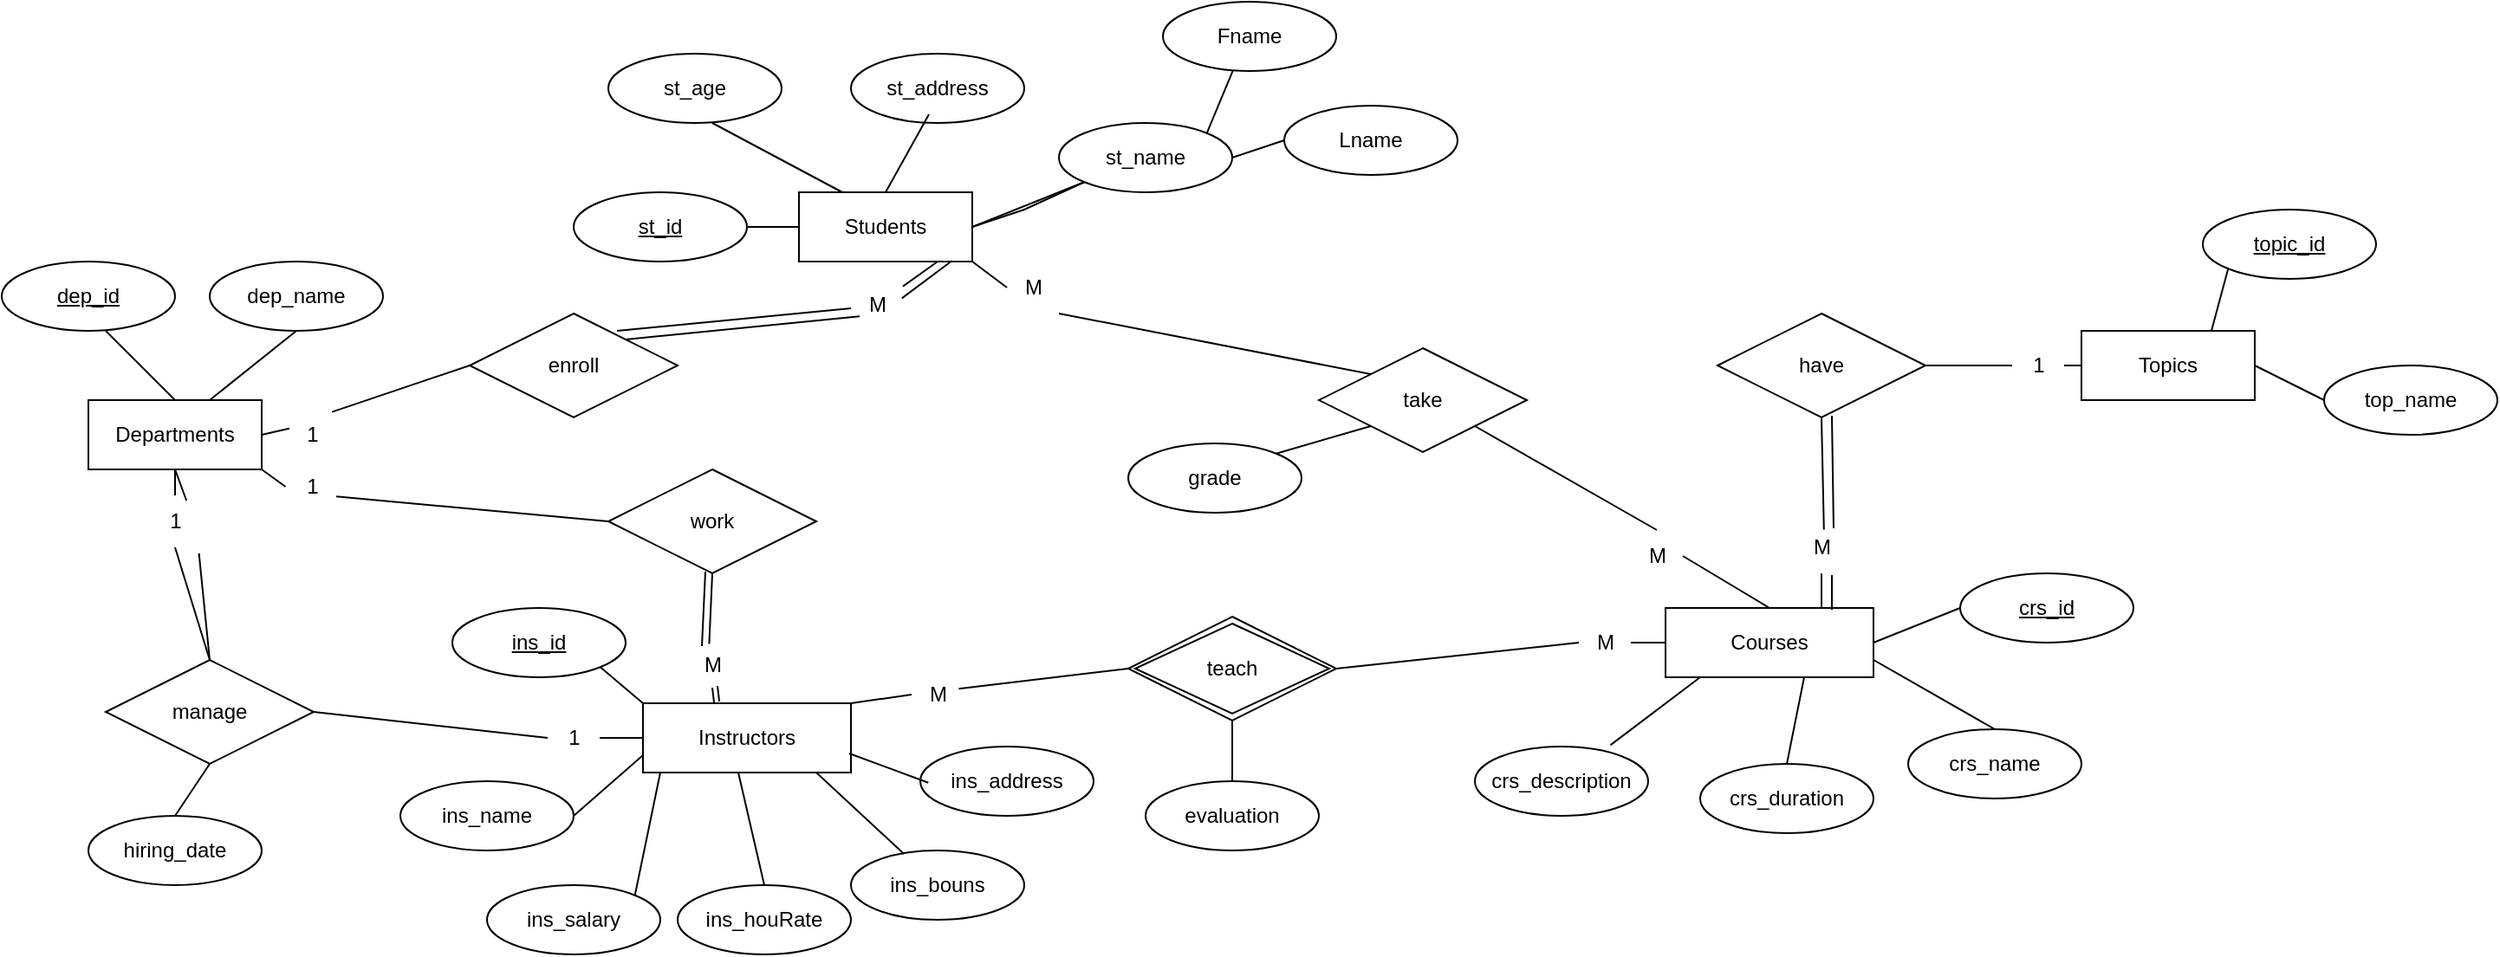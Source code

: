 <mxfile version="24.8.9">
  <diagram name="Page-1" id="51p_O6cWqJnH2EWfZuUN">
    <mxGraphModel dx="2388" dy="838" grid="1" gridSize="10" guides="1" tooltips="1" connect="1" arrows="1" fold="1" page="1" pageScale="1" pageWidth="850" pageHeight="1100" math="0" shadow="0">
      <root>
        <mxCell id="0" />
        <mxCell id="1" parent="0" />
        <mxCell id="bYFvh0067UFvD05xb2MP-1" value="Students" style="whiteSpace=wrap;html=1;align=center;" parent="1" vertex="1">
          <mxGeometry x="140" y="130" width="100" height="40" as="geometry" />
        </mxCell>
        <mxCell id="bYFvh0067UFvD05xb2MP-2" value="Departments" style="whiteSpace=wrap;html=1;align=center;" parent="1" vertex="1">
          <mxGeometry x="-270" y="250" width="100" height="40" as="geometry" />
        </mxCell>
        <mxCell id="bYFvh0067UFvD05xb2MP-5" value="st_address" style="ellipse;whiteSpace=wrap;html=1;align=center;" parent="1" vertex="1">
          <mxGeometry x="170" y="50" width="100" height="40" as="geometry" />
        </mxCell>
        <mxCell id="bYFvh0067UFvD05xb2MP-6" value="st_id" style="ellipse;whiteSpace=wrap;html=1;align=center;fontStyle=4;" parent="1" vertex="1">
          <mxGeometry x="10" y="130" width="100" height="40" as="geometry" />
        </mxCell>
        <mxCell id="bYFvh0067UFvD05xb2MP-7" value="st_name" style="ellipse;whiteSpace=wrap;html=1;align=center;" parent="1" vertex="1">
          <mxGeometry x="290" y="90" width="100" height="40" as="geometry" />
        </mxCell>
        <mxCell id="bYFvh0067UFvD05xb2MP-8" value="Fname" style="ellipse;whiteSpace=wrap;html=1;align=center;" parent="1" vertex="1">
          <mxGeometry x="350" y="20" width="100" height="40" as="geometry" />
        </mxCell>
        <mxCell id="bYFvh0067UFvD05xb2MP-9" value="Lname" style="ellipse;whiteSpace=wrap;html=1;align=center;" parent="1" vertex="1">
          <mxGeometry x="420" y="80" width="100" height="40" as="geometry" />
        </mxCell>
        <mxCell id="bYFvh0067UFvD05xb2MP-10" value="" style="endArrow=none;html=1;rounded=0;entryX=0;entryY=1;entryDx=0;entryDy=0;" parent="1" target="bYFvh0067UFvD05xb2MP-7" edge="1">
          <mxGeometry width="50" height="50" relative="1" as="geometry">
            <mxPoint x="240" y="150" as="sourcePoint" />
            <mxPoint x="290" y="100" as="targetPoint" />
          </mxGeometry>
        </mxCell>
        <mxCell id="bYFvh0067UFvD05xb2MP-11" value="" style="endArrow=none;html=1;rounded=0;entryX=0;entryY=1;entryDx=0;entryDy=0;exitX=1;exitY=0;exitDx=0;exitDy=0;" parent="1" source="bYFvh0067UFvD05xb2MP-7" edge="1">
          <mxGeometry width="50" height="50" relative="1" as="geometry">
            <mxPoint x="325.36" y="85.86" as="sourcePoint" />
            <mxPoint x="390.36" y="59.86" as="targetPoint" />
          </mxGeometry>
        </mxCell>
        <mxCell id="bYFvh0067UFvD05xb2MP-15" value="" style="endArrow=none;html=1;rounded=0;entryX=0;entryY=0.5;entryDx=0;entryDy=0;exitX=1;exitY=0.5;exitDx=0;exitDy=0;" parent="1" source="bYFvh0067UFvD05xb2MP-7" target="bYFvh0067UFvD05xb2MP-9" edge="1">
          <mxGeometry width="50" height="50" relative="1" as="geometry">
            <mxPoint x="325.36" y="85.86" as="sourcePoint" />
            <mxPoint x="390.36" y="59.86" as="targetPoint" />
          </mxGeometry>
        </mxCell>
        <mxCell id="bYFvh0067UFvD05xb2MP-16" value="" style="endArrow=none;html=1;rounded=0;entryX=0;entryY=1;entryDx=0;entryDy=0;" parent="1" target="bYFvh0067UFvD05xb2MP-7" edge="1">
          <mxGeometry width="50" height="50" relative="1" as="geometry">
            <mxPoint x="240" y="150" as="sourcePoint" />
            <mxPoint x="305" y="124" as="targetPoint" />
            <Array as="points">
              <mxPoint x="270" y="140" />
            </Array>
          </mxGeometry>
        </mxCell>
        <mxCell id="bYFvh0067UFvD05xb2MP-18" value="" style="endArrow=none;html=1;rounded=0;exitX=0.5;exitY=0;exitDx=0;exitDy=0;" parent="1" source="bYFvh0067UFvD05xb2MP-2" edge="1">
          <mxGeometry width="50" height="50" relative="1" as="geometry">
            <mxPoint x="-310" y="260" as="sourcePoint" />
            <mxPoint x="-260" y="210" as="targetPoint" />
          </mxGeometry>
        </mxCell>
        <mxCell id="bYFvh0067UFvD05xb2MP-19" value="" style="endArrow=none;html=1;rounded=0;exitX=0.5;exitY=0;exitDx=0;exitDy=0;" parent="1" source="bYFvh0067UFvD05xb2MP-1" edge="1">
          <mxGeometry width="50" height="50" relative="1" as="geometry">
            <mxPoint x="165" y="135" as="sourcePoint" />
            <mxPoint x="215" y="85" as="targetPoint" />
          </mxGeometry>
        </mxCell>
        <mxCell id="bYFvh0067UFvD05xb2MP-20" value="" style="endArrow=none;html=1;rounded=0;exitX=1;exitY=0.5;exitDx=0;exitDy=0;" parent="1" source="bYFvh0067UFvD05xb2MP-6" edge="1">
          <mxGeometry width="50" height="50" relative="1" as="geometry">
            <mxPoint x="90" y="200" as="sourcePoint" />
            <mxPoint x="140" y="150" as="targetPoint" />
            <Array as="points" />
          </mxGeometry>
        </mxCell>
        <mxCell id="bYFvh0067UFvD05xb2MP-21" value="" style="endArrow=none;html=1;rounded=0;exitX=0.25;exitY=0;exitDx=0;exitDy=0;" parent="1" source="bYFvh0067UFvD05xb2MP-1" edge="1">
          <mxGeometry width="50" height="50" relative="1" as="geometry">
            <mxPoint x="40" y="140" as="sourcePoint" />
            <mxPoint x="90" y="90" as="targetPoint" />
            <Array as="points" />
          </mxGeometry>
        </mxCell>
        <mxCell id="bYFvh0067UFvD05xb2MP-22" value="" style="endArrow=none;html=1;rounded=0;entryX=0.5;entryY=1;entryDx=0;entryDy=0;" parent="1" target="bYFvh0067UFvD05xb2MP-25" edge="1">
          <mxGeometry width="50" height="50" relative="1" as="geometry">
            <mxPoint x="-200" y="250" as="sourcePoint" />
            <mxPoint x="-150" y="200" as="targetPoint" />
            <Array as="points" />
          </mxGeometry>
        </mxCell>
        <mxCell id="bYFvh0067UFvD05xb2MP-23" value="" style="endArrow=none;html=1;rounded=0;exitX=0.5;exitY=0;exitDx=0;exitDy=0;movable=1;resizable=1;rotatable=1;deletable=1;editable=1;locked=0;connectable=1;" parent="1" source="bYFvh0067UFvD05xb2MP-31" edge="1">
          <mxGeometry width="50" height="50" relative="1" as="geometry">
            <mxPoint x="670" y="460" as="sourcePoint" />
            <mxPoint x="720" y="410" as="targetPoint" />
            <Array as="points" />
          </mxGeometry>
        </mxCell>
        <mxCell id="bYFvh0067UFvD05xb2MP-24" value="dep_id" style="ellipse;whiteSpace=wrap;html=1;align=center;fontStyle=4;" parent="1" vertex="1">
          <mxGeometry x="-320" y="170" width="100" height="40" as="geometry" />
        </mxCell>
        <mxCell id="bYFvh0067UFvD05xb2MP-25" value="dep_name" style="ellipse;whiteSpace=wrap;html=1;align=center;" parent="1" vertex="1">
          <mxGeometry x="-200" y="170" width="100" height="40" as="geometry" />
        </mxCell>
        <mxCell id="bYFvh0067UFvD05xb2MP-26" value="Instructors" style="whiteSpace=wrap;html=1;align=center;" parent="1" vertex="1">
          <mxGeometry x="50" y="425" width="120" height="40" as="geometry" />
        </mxCell>
        <mxCell id="bYFvh0067UFvD05xb2MP-27" value="crs_id" style="ellipse;whiteSpace=wrap;html=1;align=center;fontStyle=4;movable=1;resizable=1;rotatable=1;deletable=1;editable=1;locked=0;connectable=1;" parent="1" vertex="1">
          <mxGeometry x="810" y="350" width="100" height="40" as="geometry" />
        </mxCell>
        <mxCell id="bYFvh0067UFvD05xb2MP-29" value="st_age" style="ellipse;whiteSpace=wrap;html=1;align=center;" parent="1" vertex="1">
          <mxGeometry x="30" y="50" width="100" height="40" as="geometry" />
        </mxCell>
        <mxCell id="bYFvh0067UFvD05xb2MP-30" value="crs_name" style="ellipse;whiteSpace=wrap;html=1;align=center;movable=1;resizable=1;rotatable=1;deletable=1;editable=1;locked=0;connectable=1;" parent="1" vertex="1">
          <mxGeometry x="780" y="440" width="100" height="40" as="geometry" />
        </mxCell>
        <mxCell id="bYFvh0067UFvD05xb2MP-31" value="crs_duration" style="ellipse;whiteSpace=wrap;html=1;align=center;movable=1;resizable=1;rotatable=1;deletable=1;editable=1;locked=0;connectable=1;" parent="1" vertex="1">
          <mxGeometry x="660" y="460" width="100" height="40" as="geometry" />
        </mxCell>
        <mxCell id="bYFvh0067UFvD05xb2MP-32" value="crs_description" style="ellipse;whiteSpace=wrap;html=1;align=center;movable=1;resizable=1;rotatable=1;deletable=1;editable=1;locked=0;connectable=1;" parent="1" vertex="1">
          <mxGeometry x="530" y="450" width="100" height="40" as="geometry" />
        </mxCell>
        <mxCell id="bYFvh0067UFvD05xb2MP-33" value="" style="endArrow=none;html=1;rounded=0;exitX=0.782;exitY=-0.02;exitDx=0;exitDy=0;exitPerimeter=0;movable=1;resizable=1;rotatable=1;deletable=1;editable=1;locked=0;connectable=1;" parent="1" source="bYFvh0067UFvD05xb2MP-32" edge="1">
          <mxGeometry width="50" height="50" relative="1" as="geometry">
            <mxPoint x="610" y="460" as="sourcePoint" />
            <mxPoint x="660" y="410" as="targetPoint" />
            <Array as="points" />
          </mxGeometry>
        </mxCell>
        <mxCell id="bYFvh0067UFvD05xb2MP-36" value="" style="endArrow=none;html=1;rounded=0;exitX=0.5;exitY=0;exitDx=0;exitDy=0;movable=1;resizable=1;rotatable=1;deletable=1;editable=1;locked=0;connectable=1;" parent="1" source="bYFvh0067UFvD05xb2MP-30" edge="1">
          <mxGeometry width="50" height="50" relative="1" as="geometry">
            <mxPoint x="750" y="450" as="sourcePoint" />
            <mxPoint x="760" y="400" as="targetPoint" />
            <Array as="points" />
          </mxGeometry>
        </mxCell>
        <mxCell id="bYFvh0067UFvD05xb2MP-37" value="" style="endArrow=none;html=1;rounded=0;exitX=0;exitY=0.5;exitDx=0;exitDy=0;movable=1;resizable=1;rotatable=1;deletable=1;editable=1;locked=0;connectable=1;" parent="1" source="bYFvh0067UFvD05xb2MP-27" edge="1">
          <mxGeometry width="50" height="50" relative="1" as="geometry">
            <mxPoint x="830" y="430" as="sourcePoint" />
            <mxPoint x="760" y="390" as="targetPoint" />
            <Array as="points" />
          </mxGeometry>
        </mxCell>
        <mxCell id="bYFvh0067UFvD05xb2MP-38" value="ins_id" style="ellipse;whiteSpace=wrap;html=1;align=center;fontStyle=4;" parent="1" vertex="1">
          <mxGeometry x="-60" y="370" width="100" height="40" as="geometry" />
        </mxCell>
        <mxCell id="bYFvh0067UFvD05xb2MP-39" value="ins_salary" style="ellipse;whiteSpace=wrap;html=1;align=center;" parent="1" vertex="1">
          <mxGeometry x="-40" y="530" width="100" height="40" as="geometry" />
        </mxCell>
        <mxCell id="bYFvh0067UFvD05xb2MP-40" value="ins_houRate" style="ellipse;whiteSpace=wrap;html=1;align=center;" parent="1" vertex="1">
          <mxGeometry x="70" y="530" width="100" height="40" as="geometry" />
        </mxCell>
        <mxCell id="bYFvh0067UFvD05xb2MP-41" value="ins_bouns" style="ellipse;whiteSpace=wrap;html=1;align=center;" parent="1" vertex="1">
          <mxGeometry x="170" y="510" width="100" height="40" as="geometry" />
        </mxCell>
        <mxCell id="bYFvh0067UFvD05xb2MP-42" value="Courses" style="whiteSpace=wrap;html=1;align=center;movable=1;resizable=1;rotatable=1;deletable=1;editable=1;locked=0;connectable=1;" parent="1" vertex="1">
          <mxGeometry x="640" y="370" width="120" height="40" as="geometry" />
        </mxCell>
        <mxCell id="bYFvh0067UFvD05xb2MP-43" value="ins_name" style="ellipse;whiteSpace=wrap;html=1;align=center;" parent="1" vertex="1">
          <mxGeometry x="-90" y="470" width="100" height="40" as="geometry" />
        </mxCell>
        <mxCell id="bYFvh0067UFvD05xb2MP-44" value="ins_address" style="ellipse;whiteSpace=wrap;html=1;align=center;" parent="1" vertex="1">
          <mxGeometry x="210" y="450" width="100" height="40" as="geometry" />
        </mxCell>
        <mxCell id="bYFvh0067UFvD05xb2MP-46" value="" style="endArrow=none;html=1;rounded=0;movable=1;resizable=1;rotatable=1;deletable=1;editable=1;locked=0;connectable=1;exitX=1;exitY=1;exitDx=0;exitDy=0;" parent="1" source="bYFvh0067UFvD05xb2MP-38" edge="1">
          <mxGeometry width="50" height="50" relative="1" as="geometry">
            <mxPoint y="475" as="sourcePoint" />
            <mxPoint x="50" y="425" as="targetPoint" />
            <Array as="points" />
          </mxGeometry>
        </mxCell>
        <mxCell id="bYFvh0067UFvD05xb2MP-48" value="" style="endArrow=none;html=1;rounded=0;movable=1;resizable=1;rotatable=1;deletable=1;editable=1;locked=0;connectable=1;exitX=1;exitY=0.5;exitDx=0;exitDy=0;entryX=0;entryY=0.75;entryDx=0;entryDy=0;" parent="1" source="bYFvh0067UFvD05xb2MP-43" target="bYFvh0067UFvD05xb2MP-26" edge="1">
          <mxGeometry width="50" height="50" relative="1" as="geometry">
            <mxPoint x="15" y="429" as="sourcePoint" />
            <mxPoint x="60" y="435" as="targetPoint" />
            <Array as="points" />
          </mxGeometry>
        </mxCell>
        <mxCell id="bYFvh0067UFvD05xb2MP-49" value="" style="endArrow=none;html=1;rounded=0;movable=1;resizable=1;rotatable=1;deletable=1;editable=1;locked=0;connectable=1;exitX=1;exitY=0;exitDx=0;exitDy=0;entryX=0;entryY=0.75;entryDx=0;entryDy=0;" parent="1" source="bYFvh0067UFvD05xb2MP-39" edge="1">
          <mxGeometry width="50" height="50" relative="1" as="geometry">
            <mxPoint x="20" y="475" as="sourcePoint" />
            <mxPoint x="60" y="465" as="targetPoint" />
            <Array as="points" />
          </mxGeometry>
        </mxCell>
        <mxCell id="bYFvh0067UFvD05xb2MP-50" value="" style="endArrow=none;html=1;rounded=0;movable=1;resizable=1;rotatable=1;deletable=1;editable=1;locked=0;connectable=1;exitX=0.5;exitY=0;exitDx=0;exitDy=0;entryX=0;entryY=0.75;entryDx=0;entryDy=0;" parent="1" source="bYFvh0067UFvD05xb2MP-40" edge="1">
          <mxGeometry width="50" height="50" relative="1" as="geometry">
            <mxPoint x="70" y="511" as="sourcePoint" />
            <mxPoint x="105" y="465" as="targetPoint" />
            <Array as="points" />
          </mxGeometry>
        </mxCell>
        <mxCell id="bYFvh0067UFvD05xb2MP-51" value="" style="endArrow=none;html=1;rounded=0;movable=1;resizable=1;rotatable=1;deletable=1;editable=1;locked=0;connectable=1;exitX=0.306;exitY=0.05;exitDx=0;exitDy=0;entryX=0;entryY=0.75;entryDx=0;entryDy=0;exitPerimeter=0;" parent="1" source="bYFvh0067UFvD05xb2MP-41" edge="1">
          <mxGeometry width="50" height="50" relative="1" as="geometry">
            <mxPoint x="135" y="525" as="sourcePoint" />
            <mxPoint x="150" y="465" as="targetPoint" />
            <Array as="points" />
          </mxGeometry>
        </mxCell>
        <mxCell id="bYFvh0067UFvD05xb2MP-52" value="" style="endArrow=none;html=1;rounded=0;movable=1;resizable=1;rotatable=1;deletable=1;editable=1;locked=0;connectable=1;exitX=0;exitY=0;exitDx=0;exitDy=0;entryX=0;entryY=0.75;entryDx=0;entryDy=0;" parent="1" edge="1">
          <mxGeometry width="50" height="50" relative="1" as="geometry">
            <mxPoint x="214.645" y="470.858" as="sourcePoint" />
            <mxPoint x="169" y="454" as="targetPoint" />
            <Array as="points" />
          </mxGeometry>
        </mxCell>
        <mxCell id="bYFvh0067UFvD05xb2MP-58" value="Topics" style="whiteSpace=wrap;html=1;align=center;" parent="1" vertex="1">
          <mxGeometry x="880" y="210" width="100" height="40" as="geometry" />
        </mxCell>
        <mxCell id="bYFvh0067UFvD05xb2MP-60" value="topic_id" style="ellipse;whiteSpace=wrap;html=1;align=center;fontStyle=4;movable=1;resizable=1;rotatable=1;deletable=1;editable=1;locked=0;connectable=1;" parent="1" vertex="1">
          <mxGeometry x="950" y="140" width="100" height="40" as="geometry" />
        </mxCell>
        <mxCell id="bYFvh0067UFvD05xb2MP-62" value="top_name" style="ellipse;whiteSpace=wrap;html=1;align=center;movable=1;resizable=1;rotatable=1;deletable=1;editable=1;locked=0;connectable=1;" parent="1" vertex="1">
          <mxGeometry x="1020" y="230" width="100" height="40" as="geometry" />
        </mxCell>
        <mxCell id="bYFvh0067UFvD05xb2MP-63" value="" style="endArrow=none;html=1;rounded=0;entryX=0;entryY=0.5;entryDx=0;entryDy=0;exitX=1;exitY=0.5;exitDx=0;exitDy=0;" parent="1" source="bYFvh0067UFvD05xb2MP-58" target="bYFvh0067UFvD05xb2MP-62" edge="1">
          <mxGeometry relative="1" as="geometry">
            <mxPoint x="910" y="300" as="sourcePoint" />
            <mxPoint x="1070" y="300" as="targetPoint" />
          </mxGeometry>
        </mxCell>
        <mxCell id="bYFvh0067UFvD05xb2MP-64" value="" style="endArrow=none;html=1;rounded=0;entryX=0;entryY=1;entryDx=0;entryDy=0;exitX=0.75;exitY=0;exitDx=0;exitDy=0;" parent="1" source="bYFvh0067UFvD05xb2MP-58" target="bYFvh0067UFvD05xb2MP-60" edge="1">
          <mxGeometry relative="1" as="geometry">
            <mxPoint x="990" y="240" as="sourcePoint" />
            <mxPoint x="1030" y="260" as="targetPoint" />
          </mxGeometry>
        </mxCell>
        <mxCell id="bYFvh0067UFvD05xb2MP-65" value="take" style="shape=rhombus;perimeter=rhombusPerimeter;whiteSpace=wrap;html=1;align=center;" parent="1" vertex="1">
          <mxGeometry x="440" y="220" width="120" height="60" as="geometry" />
        </mxCell>
        <mxCell id="bYFvh0067UFvD05xb2MP-66" value="" style="endArrow=none;html=1;rounded=0;exitX=1;exitY=1;exitDx=0;exitDy=0;entryX=0;entryY=0;entryDx=0;entryDy=0;" parent="1" source="bYFvh0067UFvD05xb2MP-79" target="bYFvh0067UFvD05xb2MP-65" edge="1">
          <mxGeometry relative="1" as="geometry">
            <mxPoint x="460" y="180" as="sourcePoint" />
            <mxPoint x="620" y="180" as="targetPoint" />
          </mxGeometry>
        </mxCell>
        <mxCell id="bYFvh0067UFvD05xb2MP-67" value="" style="endArrow=none;html=1;rounded=0;exitX=1;exitY=0.5;exitDx=0;exitDy=0;entryX=0.5;entryY=0;entryDx=0;entryDy=0;" parent="1" source="bYFvh0067UFvD05xb2MP-82" target="bYFvh0067UFvD05xb2MP-42" edge="1">
          <mxGeometry relative="1" as="geometry">
            <mxPoint x="505" y="240" as="sourcePoint" />
            <mxPoint x="655" y="310" as="targetPoint" />
          </mxGeometry>
        </mxCell>
        <mxCell id="bYFvh0067UFvD05xb2MP-68" value="enroll" style="shape=rhombus;perimeter=rhombusPerimeter;whiteSpace=wrap;html=1;align=center;" parent="1" vertex="1">
          <mxGeometry x="-50.0" y="200" width="120" height="60" as="geometry" />
        </mxCell>
        <mxCell id="bYFvh0067UFvD05xb2MP-69" value="" style="endArrow=none;html=1;rounded=0;exitX=0.073;exitY=0.38;exitDx=0;exitDy=0;entryX=1;entryY=0.5;entryDx=0;entryDy=0;exitPerimeter=0;" parent="1" source="bYFvh0067UFvD05xb2MP-73" target="bYFvh0067UFvD05xb2MP-2" edge="1">
          <mxGeometry relative="1" as="geometry">
            <mxPoint x="-360" y="300" as="sourcePoint" />
            <mxPoint x="-150" y="380" as="targetPoint" />
          </mxGeometry>
        </mxCell>
        <mxCell id="bYFvh0067UFvD05xb2MP-70" value="" style="endArrow=none;html=1;rounded=0;entryX=1;entryY=0;entryDx=0;entryDy=0;exitX=0.167;exitY=0.72;exitDx=0;exitDy=0;exitPerimeter=0;" parent="1" source="bYFvh0067UFvD05xb2MP-74" target="bYFvh0067UFvD05xb2MP-68" edge="1">
          <mxGeometry relative="1" as="geometry">
            <mxPoint x="190" y="190" as="sourcePoint" />
            <mxPoint x="336" y="150" as="targetPoint" />
            <Array as="points" />
          </mxGeometry>
        </mxCell>
        <mxCell id="bYFvh0067UFvD05xb2MP-71" value="grade" style="ellipse;whiteSpace=wrap;html=1;align=center;movable=1;resizable=1;rotatable=1;deletable=1;editable=1;locked=0;connectable=1;" parent="1" vertex="1">
          <mxGeometry x="330" y="275" width="100" height="40" as="geometry" />
        </mxCell>
        <mxCell id="bYFvh0067UFvD05xb2MP-72" value="" style="endArrow=none;html=1;rounded=0;exitX=0;exitY=1;exitDx=0;exitDy=0;entryX=1;entryY=0;entryDx=0;entryDy=0;" parent="1" source="bYFvh0067UFvD05xb2MP-65" target="bYFvh0067UFvD05xb2MP-71" edge="1">
          <mxGeometry relative="1" as="geometry">
            <mxPoint x="425" y="320" as="sourcePoint" />
            <mxPoint x="635" y="400" as="targetPoint" />
          </mxGeometry>
        </mxCell>
        <mxCell id="bYFvh0067UFvD05xb2MP-75" value="" style="endArrow=none;html=1;rounded=0;entryX=0.98;entryY=0.373;entryDx=0;entryDy=0;entryPerimeter=0;exitX=0.882;exitY=0.99;exitDx=0;exitDy=0;exitPerimeter=0;" parent="1" source="bYFvh0067UFvD05xb2MP-1" target="bYFvh0067UFvD05xb2MP-74" edge="1">
          <mxGeometry relative="1" as="geometry">
            <mxPoint x="230" y="180" as="sourcePoint" />
            <mxPoint x="450" y="180" as="targetPoint" />
          </mxGeometry>
        </mxCell>
        <mxCell id="bYFvh0067UFvD05xb2MP-74" value="M" style="text;html=1;align=center;verticalAlign=middle;resizable=0;points=[];autosize=1;strokeColor=none;fillColor=none;" parent="1" vertex="1">
          <mxGeometry x="170" y="180" width="30" height="30" as="geometry" />
        </mxCell>
        <mxCell id="bYFvh0067UFvD05xb2MP-76" value="" style="endArrow=none;html=1;rounded=0;exitX=0;exitY=0.5;exitDx=0;exitDy=0;entryX=0.895;entryY=0.06;entryDx=0;entryDy=0;entryPerimeter=0;" parent="1" source="bYFvh0067UFvD05xb2MP-68" target="bYFvh0067UFvD05xb2MP-73" edge="1">
          <mxGeometry relative="1" as="geometry">
            <mxPoint x="-100" y="260" as="sourcePoint" />
            <mxPoint x="-126.24" y="280" as="targetPoint" />
          </mxGeometry>
        </mxCell>
        <mxCell id="bYFvh0067UFvD05xb2MP-73" value="1" style="text;html=1;align=center;verticalAlign=middle;resizable=0;points=[];autosize=1;strokeColor=none;fillColor=none;" parent="1" vertex="1">
          <mxGeometry x="-156.24" y="255" width="30" height="30" as="geometry" />
        </mxCell>
        <mxCell id="bYFvh0067UFvD05xb2MP-81" value="" style="endArrow=none;html=1;rounded=0;exitX=1;exitY=1;exitDx=0;exitDy=0;entryX=0;entryY=0.5;entryDx=0;entryDy=0;" parent="1" source="bYFvh0067UFvD05xb2MP-1" target="bYFvh0067UFvD05xb2MP-79" edge="1">
          <mxGeometry relative="1" as="geometry">
            <mxPoint x="240" y="170" as="sourcePoint" />
            <mxPoint x="425" y="270" as="targetPoint" />
          </mxGeometry>
        </mxCell>
        <mxCell id="bYFvh0067UFvD05xb2MP-79" value="M" style="text;html=1;align=center;verticalAlign=middle;resizable=0;points=[];autosize=1;strokeColor=none;fillColor=none;" parent="1" vertex="1">
          <mxGeometry x="260" y="170" width="30" height="30" as="geometry" />
        </mxCell>
        <mxCell id="bYFvh0067UFvD05xb2MP-83" value="" style="endArrow=none;html=1;rounded=0;exitX=1;exitY=1;exitDx=0;exitDy=0;entryX=0.5;entryY=0;entryDx=0;entryDy=0;" parent="1" source="bYFvh0067UFvD05xb2MP-65" target="bYFvh0067UFvD05xb2MP-82" edge="1">
          <mxGeometry relative="1" as="geometry">
            <mxPoint x="545" y="270" as="sourcePoint" />
            <mxPoint x="700" y="370" as="targetPoint" />
          </mxGeometry>
        </mxCell>
        <mxCell id="bYFvh0067UFvD05xb2MP-82" value="M" style="text;html=1;align=center;verticalAlign=middle;resizable=0;points=[];autosize=1;strokeColor=none;fillColor=none;" parent="1" vertex="1">
          <mxGeometry x="620" y="325" width="30" height="30" as="geometry" />
        </mxCell>
        <mxCell id="bYFvh0067UFvD05xb2MP-87" value="work" style="shape=rhombus;perimeter=rhombusPerimeter;whiteSpace=wrap;html=1;align=center;" parent="1" vertex="1">
          <mxGeometry x="30" y="290" width="120" height="60" as="geometry" />
        </mxCell>
        <mxCell id="bYFvh0067UFvD05xb2MP-88" value="" style="endArrow=none;html=1;rounded=0;entryX=0.5;entryY=1;entryDx=0;entryDy=0;exitX=0.44;exitY=0.093;exitDx=0;exitDy=0;exitPerimeter=0;" parent="1" source="bYFvh0067UFvD05xb2MP-94" target="bYFvh0067UFvD05xb2MP-87" edge="1">
          <mxGeometry relative="1" as="geometry">
            <mxPoint x="-30" y="345" as="sourcePoint" />
            <mxPoint x="90" y="375" as="targetPoint" />
          </mxGeometry>
        </mxCell>
        <mxCell id="bYFvh0067UFvD05xb2MP-89" value="" style="endArrow=none;html=1;rounded=0;entryX=0;entryY=0.5;entryDx=0;entryDy=0;exitX=0.975;exitY=0.687;exitDx=0;exitDy=0;exitPerimeter=0;" parent="1" source="bYFvh0067UFvD05xb2MP-91" target="bYFvh0067UFvD05xb2MP-87" edge="1">
          <mxGeometry relative="1" as="geometry">
            <mxPoint x="-170" y="300" as="sourcePoint" />
            <mxPoint x="170" y="330" as="targetPoint" />
            <Array as="points" />
          </mxGeometry>
        </mxCell>
        <mxCell id="bYFvh0067UFvD05xb2MP-92" value="" style="endArrow=none;html=1;rounded=0;entryX=0;entryY=0.5;entryDx=0;entryDy=0;exitX=1;exitY=1;exitDx=0;exitDy=0;" parent="1" source="bYFvh0067UFvD05xb2MP-2" target="bYFvh0067UFvD05xb2MP-91" edge="1">
          <mxGeometry relative="1" as="geometry">
            <mxPoint x="-170" y="290" as="sourcePoint" />
            <mxPoint x="100" y="290" as="targetPoint" />
          </mxGeometry>
        </mxCell>
        <mxCell id="bYFvh0067UFvD05xb2MP-91" value="1" style="text;html=1;align=center;verticalAlign=middle;resizable=0;points=[];autosize=1;strokeColor=none;fillColor=none;" parent="1" vertex="1">
          <mxGeometry x="-156.24" y="285" width="30" height="30" as="geometry" />
        </mxCell>
        <mxCell id="bYFvh0067UFvD05xb2MP-95" value="" style="endArrow=none;html=1;rounded=0;entryX=0.5;entryY=1;entryDx=0;entryDy=0;exitX=0.342;exitY=0.05;exitDx=0;exitDy=0;exitPerimeter=0;" parent="1" edge="1">
          <mxGeometry relative="1" as="geometry">
            <mxPoint x="91.04" y="425" as="sourcePoint" />
            <mxPoint x="90" y="416" as="targetPoint" />
          </mxGeometry>
        </mxCell>
        <mxCell id="bYFvh0067UFvD05xb2MP-94" value="M" style="text;html=1;align=center;verticalAlign=middle;resizable=0;points=[];autosize=1;strokeColor=none;fillColor=none;" parent="1" vertex="1">
          <mxGeometry x="75" y="388" width="30" height="30" as="geometry" />
        </mxCell>
        <mxCell id="bYFvh0067UFvD05xb2MP-96" value="manage" style="shape=rhombus;perimeter=rhombusPerimeter;whiteSpace=wrap;html=1;align=center;" parent="1" vertex="1">
          <mxGeometry x="-260" y="400" width="120" height="60" as="geometry" />
        </mxCell>
        <mxCell id="bYFvh0067UFvD05xb2MP-97" value="" style="endArrow=none;html=1;rounded=0;entryX=0;entryY=0.5;entryDx=0;entryDy=0;exitX=1;exitY=0.5;exitDx=0;exitDy=0;" parent="1" source="bYFvh0067UFvD05xb2MP-101" edge="1">
          <mxGeometry relative="1" as="geometry">
            <mxPoint x="-107" y="431" as="sourcePoint" />
            <mxPoint x="50" y="445" as="targetPoint" />
            <Array as="points" />
          </mxGeometry>
        </mxCell>
        <mxCell id="bYFvh0067UFvD05xb2MP-98" value="" style="endArrow=none;html=1;rounded=0;entryX=0.5;entryY=0;entryDx=0;entryDy=0;exitX=0.5;exitY=1;exitDx=0;exitDy=0;" parent="1" source="bYFvh0067UFvD05xb2MP-99" target="bYFvh0067UFvD05xb2MP-96" edge="1">
          <mxGeometry relative="1" as="geometry">
            <mxPoint x="-380" y="375" as="sourcePoint" />
            <mxPoint x="-190" y="390" as="targetPoint" />
            <Array as="points" />
          </mxGeometry>
        </mxCell>
        <mxCell id="bYFvh0067UFvD05xb2MP-100" value="" style="endArrow=none;html=1;rounded=0;entryX=0.5;entryY=0;entryDx=0;entryDy=0;exitX=0.5;exitY=1;exitDx=0;exitDy=0;" parent="1" source="bYFvh0067UFvD05xb2MP-2" target="bYFvh0067UFvD05xb2MP-99" edge="1">
          <mxGeometry relative="1" as="geometry">
            <mxPoint x="-220" y="290" as="sourcePoint" />
            <mxPoint x="-200" y="400" as="targetPoint" />
            <Array as="points" />
          </mxGeometry>
        </mxCell>
        <mxCell id="bYFvh0067UFvD05xb2MP-99" value="1" style="text;html=1;align=center;verticalAlign=middle;resizable=0;points=[];autosize=1;strokeColor=none;fillColor=none;" parent="1" vertex="1">
          <mxGeometry x="-235" y="305" width="30" height="30" as="geometry" />
        </mxCell>
        <mxCell id="bYFvh0067UFvD05xb2MP-102" value="" style="endArrow=none;html=1;rounded=0;entryX=0;entryY=0.5;entryDx=0;entryDy=0;exitX=1;exitY=0.5;exitDx=0;exitDy=0;" parent="1" source="bYFvh0067UFvD05xb2MP-96" target="bYFvh0067UFvD05xb2MP-101" edge="1">
          <mxGeometry relative="1" as="geometry">
            <mxPoint x="-140" y="430" as="sourcePoint" />
            <mxPoint x="50" y="445" as="targetPoint" />
            <Array as="points" />
          </mxGeometry>
        </mxCell>
        <mxCell id="bYFvh0067UFvD05xb2MP-101" value="1" style="text;html=1;align=center;verticalAlign=middle;resizable=0;points=[];autosize=1;strokeColor=none;fillColor=none;" parent="1" vertex="1">
          <mxGeometry x="-5" y="430" width="30" height="30" as="geometry" />
        </mxCell>
        <mxCell id="bYFvh0067UFvD05xb2MP-103" value="" style="endArrow=none;html=1;rounded=0;entryX=0.5;entryY=0;entryDx=0;entryDy=0;exitX=0.96;exitY=1.113;exitDx=0;exitDy=0;exitPerimeter=0;" parent="1" source="bYFvh0067UFvD05xb2MP-99" target="bYFvh0067UFvD05xb2MP-96" edge="1">
          <mxGeometry relative="1" as="geometry">
            <mxPoint x="-220" y="325" as="sourcePoint" />
            <mxPoint x="-200" y="390" as="targetPoint" />
            <Array as="points" />
          </mxGeometry>
        </mxCell>
        <mxCell id="bYFvh0067UFvD05xb2MP-104" value="" style="endArrow=none;html=1;rounded=0;exitX=0.5;exitY=1;exitDx=0;exitDy=0;entryX=0.72;entryY=0.1;entryDx=0;entryDy=0;entryPerimeter=0;" parent="1" source="bYFvh0067UFvD05xb2MP-2" target="bYFvh0067UFvD05xb2MP-99" edge="1">
          <mxGeometry relative="1" as="geometry">
            <mxPoint x="-211" y="290" as="sourcePoint" />
            <mxPoint x="-210" y="310" as="targetPoint" />
            <Array as="points" />
          </mxGeometry>
        </mxCell>
        <mxCell id="bYFvh0067UFvD05xb2MP-105" value="hiring_date" style="ellipse;whiteSpace=wrap;html=1;align=center;" parent="1" vertex="1">
          <mxGeometry x="-270" y="490" width="100" height="40" as="geometry" />
        </mxCell>
        <mxCell id="bYFvh0067UFvD05xb2MP-106" value="" style="endArrow=none;html=1;rounded=0;movable=1;resizable=1;rotatable=1;deletable=1;editable=1;locked=0;connectable=1;exitX=0.5;exitY=0;exitDx=0;exitDy=0;entryX=0.5;entryY=1;entryDx=0;entryDy=0;" parent="1" source="bYFvh0067UFvD05xb2MP-105" target="bYFvh0067UFvD05xb2MP-96" edge="1">
          <mxGeometry width="50" height="50" relative="1" as="geometry">
            <mxPoint x="20" y="500" as="sourcePoint" />
            <mxPoint x="60" y="465" as="targetPoint" />
            <Array as="points" />
          </mxGeometry>
        </mxCell>
        <mxCell id="bYFvh0067UFvD05xb2MP-107" value="teach" style="shape=rhombus;perimeter=rhombusPerimeter;whiteSpace=wrap;html=1;align=center;double=1;" parent="1" vertex="1">
          <mxGeometry x="330" y="375" width="120" height="60" as="geometry" />
        </mxCell>
        <mxCell id="bYFvh0067UFvD05xb2MP-108" value="" style="endArrow=none;html=1;rounded=0;exitX=1;exitY=0.5;exitDx=0;exitDy=0;movable=1;resizable=1;rotatable=1;deletable=1;editable=1;locked=0;connectable=1;entryX=0;entryY=0.5;entryDx=0;entryDy=0;" parent="1" source="bYFvh0067UFvD05xb2MP-110" target="bYFvh0067UFvD05xb2MP-42" edge="1">
          <mxGeometry width="50" height="50" relative="1" as="geometry">
            <mxPoint x="588" y="425" as="sourcePoint" />
            <mxPoint x="640" y="386" as="targetPoint" />
            <Array as="points" />
          </mxGeometry>
        </mxCell>
        <mxCell id="bYFvh0067UFvD05xb2MP-109" value="" style="endArrow=none;html=1;rounded=0;exitX=0.907;exitY=0.387;exitDx=0;exitDy=0;movable=1;resizable=1;rotatable=1;deletable=1;editable=1;locked=0;connectable=1;entryX=0;entryY=0.5;entryDx=0;entryDy=0;exitPerimeter=0;" parent="1" source="bYFvh0067UFvD05xb2MP-117" target="bYFvh0067UFvD05xb2MP-107" edge="1">
          <mxGeometry width="50" height="50" relative="1" as="geometry">
            <mxPoint x="460" y="415" as="sourcePoint" />
            <mxPoint x="650" y="400" as="targetPoint" />
            <Array as="points" />
          </mxGeometry>
        </mxCell>
        <mxCell id="bYFvh0067UFvD05xb2MP-111" value="" style="endArrow=none;html=1;rounded=0;exitX=1;exitY=0.5;exitDx=0;exitDy=0;movable=1;resizable=1;rotatable=1;deletable=1;editable=1;locked=0;connectable=1;entryX=0;entryY=0.5;entryDx=0;entryDy=0;" parent="1" source="bYFvh0067UFvD05xb2MP-107" target="bYFvh0067UFvD05xb2MP-110" edge="1">
          <mxGeometry width="50" height="50" relative="1" as="geometry">
            <mxPoint x="450" y="405" as="sourcePoint" />
            <mxPoint x="640" y="390" as="targetPoint" />
            <Array as="points" />
          </mxGeometry>
        </mxCell>
        <mxCell id="bYFvh0067UFvD05xb2MP-110" value="M" style="text;html=1;align=center;verticalAlign=middle;resizable=0;points=[];autosize=1;strokeColor=none;fillColor=none;" parent="1" vertex="1">
          <mxGeometry x="590" y="375" width="30" height="30" as="geometry" />
        </mxCell>
        <mxCell id="bYFvh0067UFvD05xb2MP-118" value="" style="endArrow=none;html=1;rounded=0;exitX=1;exitY=0;exitDx=0;exitDy=0;movable=1;resizable=1;rotatable=1;deletable=1;editable=1;locked=0;connectable=1;entryX=0;entryY=0.5;entryDx=0;entryDy=0;" parent="1" source="bYFvh0067UFvD05xb2MP-26" target="bYFvh0067UFvD05xb2MP-117" edge="1">
          <mxGeometry width="50" height="50" relative="1" as="geometry">
            <mxPoint x="170" y="425" as="sourcePoint" />
            <mxPoint x="330" y="405" as="targetPoint" />
            <Array as="points" />
          </mxGeometry>
        </mxCell>
        <mxCell id="bYFvh0067UFvD05xb2MP-117" value="M" style="text;html=1;align=center;verticalAlign=middle;resizable=0;points=[];autosize=1;strokeColor=none;fillColor=none;" parent="1" vertex="1">
          <mxGeometry x="205" y="405" width="30" height="30" as="geometry" />
        </mxCell>
        <mxCell id="bYFvh0067UFvD05xb2MP-119" value="evaluation" style="ellipse;whiteSpace=wrap;html=1;align=center;movable=1;resizable=1;rotatable=1;deletable=1;editable=1;locked=0;connectable=1;" parent="1" vertex="1">
          <mxGeometry x="340" y="470" width="100" height="40" as="geometry" />
        </mxCell>
        <mxCell id="bYFvh0067UFvD05xb2MP-120" value="" style="endArrow=none;html=1;rounded=0;exitX=0.5;exitY=1;exitDx=0;exitDy=0;entryX=0.5;entryY=0;entryDx=0;entryDy=0;" parent="1" source="bYFvh0067UFvD05xb2MP-107" target="bYFvh0067UFvD05xb2MP-119" edge="1">
          <mxGeometry relative="1" as="geometry">
            <mxPoint x="495" y="310" as="sourcePoint" />
            <mxPoint x="505" y="330" as="targetPoint" />
          </mxGeometry>
        </mxCell>
        <mxCell id="bYFvh0067UFvD05xb2MP-121" value="have" style="shape=rhombus;perimeter=rhombusPerimeter;whiteSpace=wrap;html=1;align=center;" parent="1" vertex="1">
          <mxGeometry x="670" y="200" width="120" height="60" as="geometry" />
        </mxCell>
        <mxCell id="bYFvh0067UFvD05xb2MP-122" value="" style="endArrow=none;html=1;rounded=0;exitX=1;exitY=0.5;exitDx=0;exitDy=0;entryX=0;entryY=0.5;entryDx=0;entryDy=0;" parent="1" source="bYFvh0067UFvD05xb2MP-124" target="bYFvh0067UFvD05xb2MP-58" edge="1">
          <mxGeometry relative="1" as="geometry">
            <mxPoint x="700" y="195" as="sourcePoint" />
            <mxPoint x="880" y="230" as="targetPoint" />
          </mxGeometry>
        </mxCell>
        <mxCell id="bYFvh0067UFvD05xb2MP-123" value="" style="endArrow=none;html=1;rounded=0;exitX=0.5;exitY=1;exitDx=0;exitDy=0;entryX=0.75;entryY=0;entryDx=0;entryDy=0;" parent="1" source="bYFvh0067UFvD05xb2MP-126" target="bYFvh0067UFvD05xb2MP-42" edge="1">
          <mxGeometry relative="1" as="geometry">
            <mxPoint x="840" y="240" as="sourcePoint" />
            <mxPoint x="890" y="240" as="targetPoint" />
          </mxGeometry>
        </mxCell>
        <mxCell id="bYFvh0067UFvD05xb2MP-125" value="" style="endArrow=none;html=1;rounded=0;exitX=1;exitY=0.5;exitDx=0;exitDy=0;entryX=0;entryY=0.5;entryDx=0;entryDy=0;" parent="1" source="bYFvh0067UFvD05xb2MP-121" target="bYFvh0067UFvD05xb2MP-124" edge="1">
          <mxGeometry relative="1" as="geometry">
            <mxPoint x="790" y="230" as="sourcePoint" />
            <mxPoint x="880" y="230" as="targetPoint" />
          </mxGeometry>
        </mxCell>
        <mxCell id="bYFvh0067UFvD05xb2MP-124" value="1" style="text;html=1;align=center;verticalAlign=middle;resizable=0;points=[];autosize=1;strokeColor=none;fillColor=none;" parent="1" vertex="1">
          <mxGeometry x="840" y="215" width="30" height="30" as="geometry" />
        </mxCell>
        <mxCell id="bYFvh0067UFvD05xb2MP-127" value="" style="endArrow=none;html=1;rounded=0;exitX=0.5;exitY=1;exitDx=0;exitDy=0;entryX=0.547;entryY=0.16;entryDx=0;entryDy=0;entryPerimeter=0;" parent="1" source="bYFvh0067UFvD05xb2MP-121" target="bYFvh0067UFvD05xb2MP-126" edge="1">
          <mxGeometry relative="1" as="geometry">
            <mxPoint x="730" y="260" as="sourcePoint" />
            <mxPoint x="730" y="370" as="targetPoint" />
          </mxGeometry>
        </mxCell>
        <mxCell id="bYFvh0067UFvD05xb2MP-126" value="M" style="text;html=1;align=center;verticalAlign=middle;resizable=0;points=[];autosize=1;strokeColor=none;fillColor=none;" parent="1" vertex="1">
          <mxGeometry x="715" y="320" width="30" height="30" as="geometry" />
        </mxCell>
        <mxCell id="x-CApMfj19DSc72kSGI8-3" value="" style="endArrow=none;html=1;rounded=0;" edge="1" parent="1" target="bYFvh0067UFvD05xb2MP-74">
          <mxGeometry relative="1" as="geometry">
            <mxPoint x="220" y="170" as="sourcePoint" />
            <mxPoint x="209" y="201" as="targetPoint" />
          </mxGeometry>
        </mxCell>
        <mxCell id="x-CApMfj19DSc72kSGI8-4" value="" style="endArrow=none;html=1;rounded=0;entryX=1;entryY=0;entryDx=0;entryDy=0;exitX=0.167;exitY=0.72;exitDx=0;exitDy=0;exitPerimeter=0;" edge="1" parent="1">
          <mxGeometry relative="1" as="geometry">
            <mxPoint x="170" y="197" as="sourcePoint" />
            <mxPoint x="35" y="210" as="targetPoint" />
            <Array as="points" />
          </mxGeometry>
        </mxCell>
        <mxCell id="x-CApMfj19DSc72kSGI8-5" value="" style="endArrow=none;html=1;rounded=0;entryX=0.5;entryY=1;entryDx=0;entryDy=0;exitX=0.44;exitY=0.093;exitDx=0;exitDy=0;exitPerimeter=0;" edge="1" parent="1">
          <mxGeometry relative="1" as="geometry">
            <mxPoint x="84" y="392" as="sourcePoint" />
            <mxPoint x="86" y="349" as="targetPoint" />
          </mxGeometry>
        </mxCell>
        <mxCell id="x-CApMfj19DSc72kSGI8-6" value="" style="endArrow=none;html=1;rounded=0;entryX=0.5;entryY=1;entryDx=0;entryDy=0;exitX=0.342;exitY=0.05;exitDx=0;exitDy=0;exitPerimeter=0;" edge="1" parent="1">
          <mxGeometry relative="1" as="geometry">
            <mxPoint x="94.04" y="424" as="sourcePoint" />
            <mxPoint x="93" y="415" as="targetPoint" />
          </mxGeometry>
        </mxCell>
        <mxCell id="x-CApMfj19DSc72kSGI8-7" value="" style="endArrow=none;html=1;rounded=0;exitX=0.5;exitY=1;exitDx=0;exitDy=0;entryX=0.547;entryY=0.16;entryDx=0;entryDy=0;entryPerimeter=0;" edge="1" parent="1">
          <mxGeometry relative="1" as="geometry">
            <mxPoint x="736" y="259" as="sourcePoint" />
            <mxPoint x="737" y="324" as="targetPoint" />
          </mxGeometry>
        </mxCell>
        <mxCell id="x-CApMfj19DSc72kSGI8-8" value="" style="endArrow=none;html=1;rounded=0;exitX=0.5;exitY=1;exitDx=0;exitDy=0;entryX=0.75;entryY=0;entryDx=0;entryDy=0;" edge="1" parent="1">
          <mxGeometry relative="1" as="geometry">
            <mxPoint x="736" y="351" as="sourcePoint" />
            <mxPoint x="736" y="371" as="targetPoint" />
          </mxGeometry>
        </mxCell>
      </root>
    </mxGraphModel>
  </diagram>
</mxfile>
